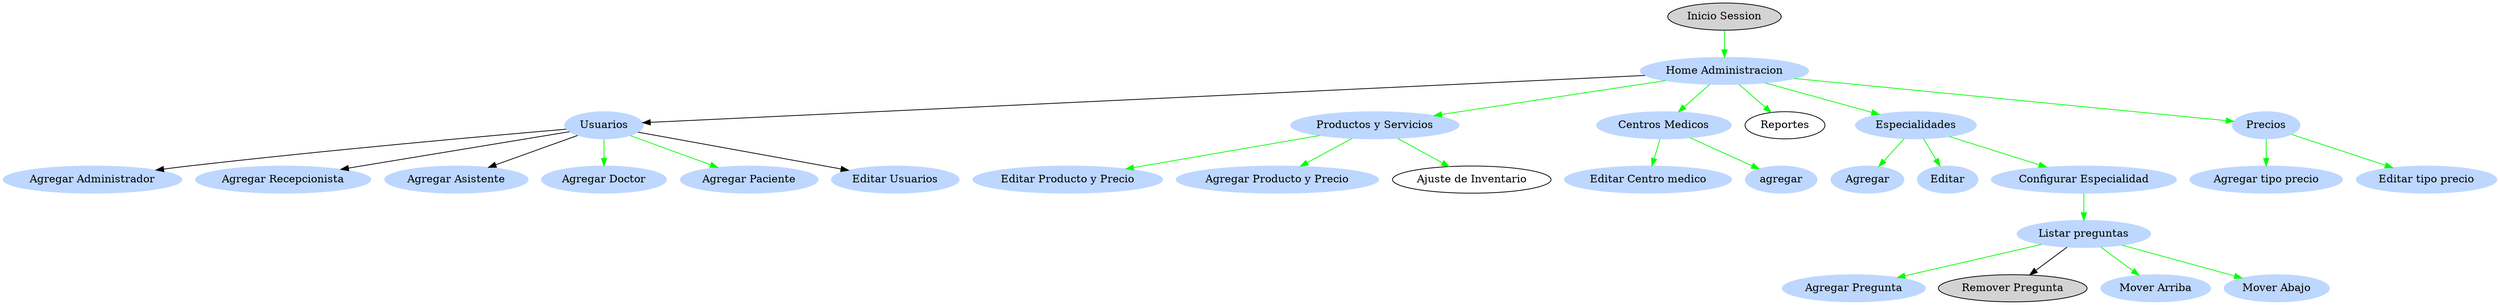 digraph G {

  inicio_session_administrador[label="Inicio Session" style="filled"]
  inicio_session_administrador->home_administracion[color="green"]
  
  
  home_administracion[label="Home Administracion" color="0.603 0.258 1.000" style=filled]
  home_administracion -> usuarios
  //agregar_usuario
  productos_y_servicios [label="Productos y Servicios" color="0.603 0.258 1.000" style=filled]
  home_administracion -> productos_y_servicios[color="green"]
  home_administracion -> centros_medicos[color="green"]
  home_administracion -> "Reportes" [color="green"]
  home_administracion -> Especialidades[color="green"]


  Especialidades[label="Especialidades" color="0.603 0.258 1.000" style=filled]
  agregar_especialidad[label="Agregar" color="0.603 0.258 1.000" style=filled]
  Especialidades -> agregar_especialidad[color="green"]

  editar_especialidad[label="Editar" color="0.603 0.258 1.000" style=filled]
  Especialidades -> editar_especialidad[color="green"]
  Especialidades -> configurar_especialidad[color="green"]
  configurar_especialidad[label="Configurar Especialidad" color="0.603 0.258 1.000" style=filled]
  listar_preguntas [label="Listar preguntas" color="0.603 0.258 1.000" style=filled]
  agregar_pregunta[label="Agregar Pregunta" color="0.603 0.258 1.000" style=filled]
  remover_pregunta[label="Remover Pregunta"  style=filled]
  mover_arriba[label="Mover Arriba" color="0.603 0.258 1.000" style=filled]
  mover_abajo[label="Mover Abajo" color="0.603 0.258 1.000" style=filled]
  configurar_especialidad -> listar_preguntas[color="green"]
  listar_preguntas -> agregar_pregunta [color="green"]

  listar_preguntas-> remover_pregunta
listar_preguntas-> mover_arriba[color="green"]
listar_preguntas-> mover_abajo[color="green"]



  usuarios[label="Usuarios" color="0.603 0.258 1.000" style=filled]

  usuarios->agregar_usuario_administrador
  usuarios->agregar_usuario_recepcion;
  usuarios->agregar_usuario_asistente
  usuarios->agregar_usuario_doctor[color="green"]
  usuarios->agregar_usuario_paciente[color="green"]




  editar_usuario[label="Editar Usuarios" color="0.603 0.258 1.000" style=filled]
  usuarios->editar_usuario;

  agregar_usuario_administrador[label="Agregar Administrador" color="0.603 0.258 1.000" style=filled]
  agregar_usuario_recepcion[label="Agregar Recepcionista" color="0.603 0.258 1.000" style=filled]
  agregar_usuario_doctor[label="Agregar Doctor" color="0.603 0.258 1.000" style=filled]
  agregar_usuario_asistente[label="Agregar Asistente" color="0.603 0.258 1.000" style=filled]
  agregar_usuario_paciente[label="Agregar Paciente" color="0.603 0.258 1.000" style=filled]
  
//agregar_usuario[label="agregar usuario"]
  //agregar_usuario -> agregar_usuario_administrador
  //agregar_usuario -> agregar_usuario_recepcion
  //agregar_usuario -> agregar_usuario_asistente
    //agregar_usuario -> agregar_usuario_paciente

  centros_medicos [label="Centros Medicos" color="0.603 0.258 1.000" style=filled]
  editar_centro_medico[label="Editar Centro medico" color="0.603 0.258 1.000" style=filled]
  centros_medicos -> editar_centro_medico[color="green"]
  agregar_centro_medico[label="agregar" color="0.603 0.258 1.000" style="filled"]
  centros_medicos -> agregar_centro_medico[color="green"]
  
  ////////////////////////PRODUCTOS Y SERVICIOS /////////////////////////
  editar_producto_y_precio[label="Editar Producto y Precio" color="0.603 0.258 1.000" style=filled]
  agregar_producto_y_precio[label="Agregar Producto y Precio" color="0.603 0.258 1.000" style=filled]

  productos_y_servicios -> editar_producto_y_precio[color="green"]
  productos_y_servicios -> agregar_producto_y_precio[color="green"]
  productos_y_servicios -> "Ajuste de Inventario"[color="green"]
  Precios [label="Precios" color="0.603 0.258 1.000" style=filled]
  agregar_tipo_precio [label="Agregar tipo precio" color="0.603 0.258 1.000" style=filled]
  editar_tipo_precio [label="Editar tipo precio" color="0.603 0.258 1.000" style=filled]
  Precios -> agregar_tipo_precio [color="green"]
  Precios -> editar_tipo_precio [color="green"]
  home_administracion -> Precios [color="green"]

 // lista_doctores [label="lista doctores"];
}